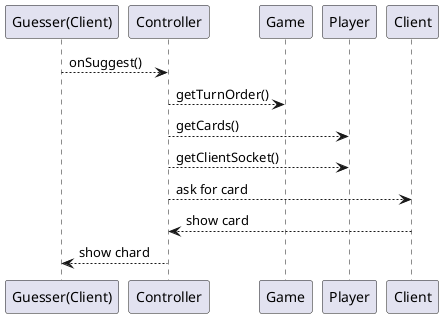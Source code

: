 @startuml

"Guesser(Client)" --> Controller: onSuggest()
Controller --> Game: getTurnOrder()
Controller --> Player: getCards()
Controller --> Player: getClientSocket()
Controller --> Client: ask for card
Client --> Controller: show card
Controller --> "Guesser(Client)": show chard

@enduml
